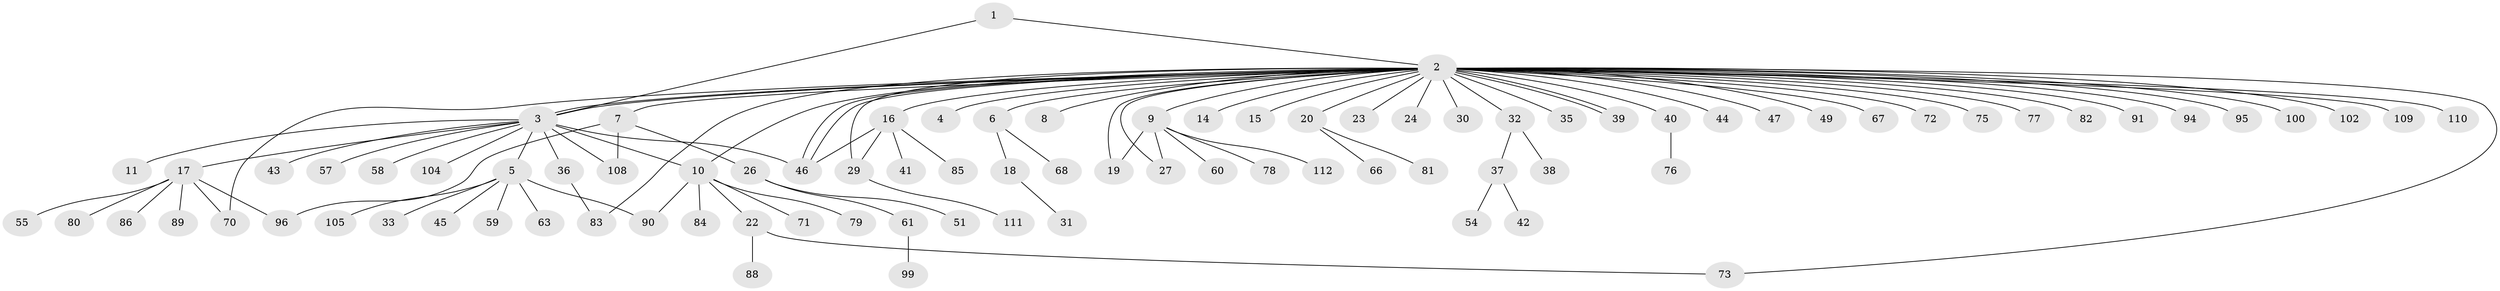 // original degree distribution, {2: 0.16964285714285715, 48: 0.008928571428571428, 13: 0.008928571428571428, 1: 0.625, 3: 0.07142857142857142, 4: 0.044642857142857144, 5: 0.03571428571428571, 7: 0.008928571428571428, 8: 0.008928571428571428, 6: 0.017857142857142856}
// Generated by graph-tools (version 1.1) at 2025/41/03/06/25 10:41:46]
// undirected, 87 vertices, 102 edges
graph export_dot {
graph [start="1"]
  node [color=gray90,style=filled];
  1;
  2 [super="+101"];
  3 [super="+87"];
  4;
  5 [super="+13"];
  6 [super="+12"];
  7 [super="+53"];
  8;
  9 [super="+25"];
  10 [super="+34"];
  11;
  14;
  15 [super="+28"];
  16 [super="+56"];
  17 [super="+52"];
  18;
  19 [super="+50"];
  20 [super="+21"];
  22;
  23;
  24 [super="+98"];
  26 [super="+74"];
  27;
  29 [super="+92"];
  30 [super="+64"];
  31;
  32;
  33;
  35;
  36 [super="+97"];
  37 [super="+103"];
  38;
  39;
  40 [super="+48"];
  41 [super="+69"];
  42;
  43;
  44 [super="+65"];
  45;
  46 [super="+93"];
  47;
  49 [super="+62"];
  51;
  54;
  55;
  57;
  58;
  59;
  60;
  61 [super="+107"];
  63;
  66;
  67;
  68;
  70;
  71;
  72;
  73;
  75;
  76;
  77 [super="+106"];
  78;
  79;
  80;
  81;
  82;
  83;
  84;
  85;
  86;
  88;
  89;
  90;
  91;
  94;
  95;
  96;
  99;
  100;
  102;
  104;
  105;
  108;
  109;
  110;
  111;
  112;
  1 -- 2;
  1 -- 3;
  2 -- 3;
  2 -- 3;
  2 -- 4;
  2 -- 6;
  2 -- 7;
  2 -- 8;
  2 -- 9;
  2 -- 10;
  2 -- 14;
  2 -- 15;
  2 -- 16;
  2 -- 19;
  2 -- 20 [weight=2];
  2 -- 23;
  2 -- 24;
  2 -- 27;
  2 -- 29;
  2 -- 30 [weight=2];
  2 -- 32;
  2 -- 35;
  2 -- 39;
  2 -- 39;
  2 -- 40;
  2 -- 44;
  2 -- 46;
  2 -- 46;
  2 -- 47;
  2 -- 49;
  2 -- 67;
  2 -- 70;
  2 -- 72;
  2 -- 73;
  2 -- 75;
  2 -- 77;
  2 -- 82;
  2 -- 83;
  2 -- 91;
  2 -- 94;
  2 -- 95;
  2 -- 100;
  2 -- 102;
  2 -- 109;
  2 -- 110;
  3 -- 5;
  3 -- 10;
  3 -- 11;
  3 -- 17;
  3 -- 36;
  3 -- 43;
  3 -- 46;
  3 -- 57;
  3 -- 58;
  3 -- 104;
  3 -- 108;
  5 -- 90;
  5 -- 33;
  5 -- 105;
  5 -- 59;
  5 -- 45;
  5 -- 63;
  6 -- 18;
  6 -- 68;
  7 -- 26;
  7 -- 96;
  7 -- 108;
  9 -- 19;
  9 -- 27;
  9 -- 60;
  9 -- 78;
  9 -- 112;
  10 -- 22;
  10 -- 71;
  10 -- 79;
  10 -- 84;
  10 -- 90;
  16 -- 29;
  16 -- 41;
  16 -- 46;
  16 -- 85;
  17 -- 70;
  17 -- 80;
  17 -- 96;
  17 -- 89;
  17 -- 86;
  17 -- 55;
  18 -- 31;
  20 -- 81;
  20 -- 66;
  22 -- 73;
  22 -- 88;
  26 -- 51;
  26 -- 61;
  29 -- 111;
  32 -- 37;
  32 -- 38;
  36 -- 83;
  37 -- 42;
  37 -- 54;
  40 -- 76;
  61 -- 99;
}
